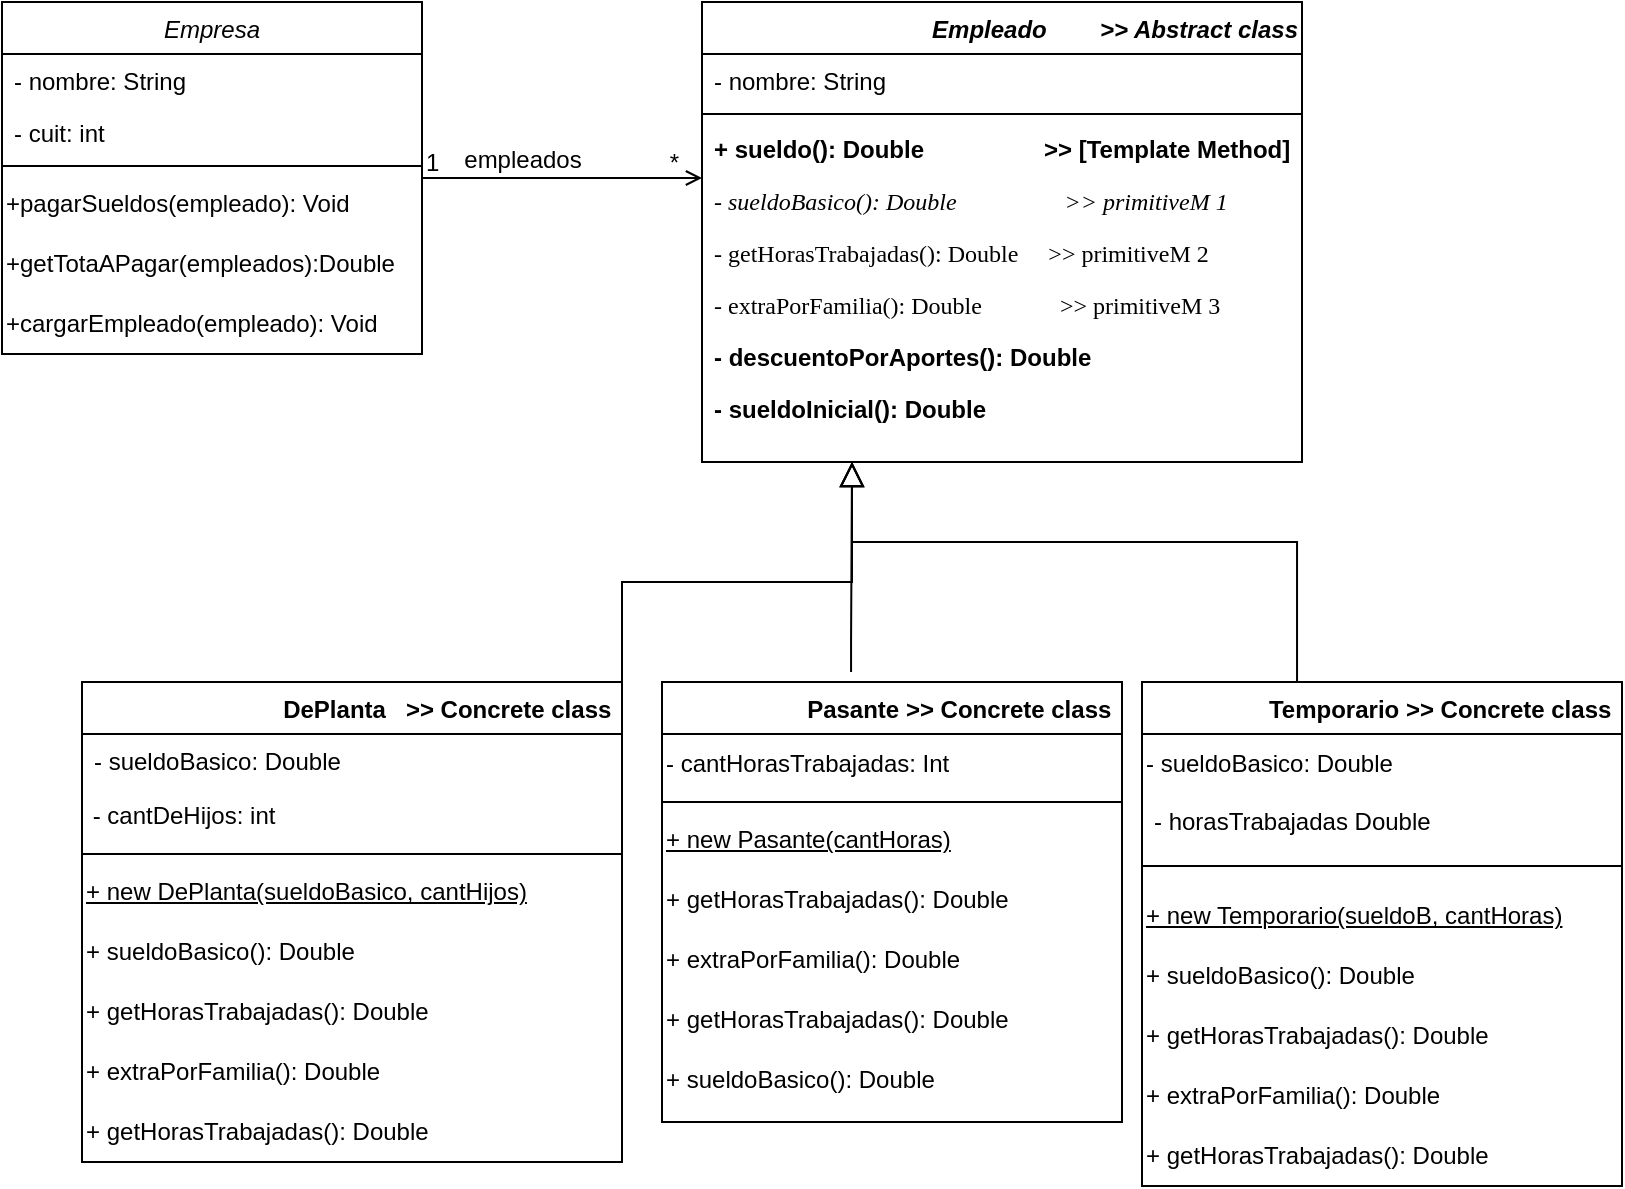 <mxfile version="24.7.15">
  <diagram id="C5RBs43oDa-KdzZeNtuy" name="Page-1">
    <mxGraphModel dx="1153" dy="749" grid="1" gridSize="10" guides="1" tooltips="1" connect="1" arrows="1" fold="1" page="1" pageScale="1" pageWidth="827" pageHeight="1169" math="0" shadow="0">
      <root>
        <mxCell id="WIyWlLk6GJQsqaUBKTNV-0" />
        <mxCell id="WIyWlLk6GJQsqaUBKTNV-1" parent="WIyWlLk6GJQsqaUBKTNV-0" />
        <mxCell id="zkfFHV4jXpPFQw0GAbJ--0" value="Empresa" style="swimlane;fontStyle=2;align=center;verticalAlign=top;childLayout=stackLayout;horizontal=1;startSize=26;horizontalStack=0;resizeParent=1;resizeLast=0;collapsible=1;marginBottom=0;rounded=0;shadow=0;strokeWidth=1;" parent="WIyWlLk6GJQsqaUBKTNV-1" vertex="1">
          <mxGeometry x="9" y="90" width="210" height="176" as="geometry">
            <mxRectangle x="170" y="40" width="160" height="26" as="alternateBounds" />
          </mxGeometry>
        </mxCell>
        <mxCell id="zkfFHV4jXpPFQw0GAbJ--1" value="- nombre: String" style="text;align=left;verticalAlign=top;spacingLeft=4;spacingRight=4;overflow=hidden;rotatable=0;points=[[0,0.5],[1,0.5]];portConstraint=eastwest;" parent="zkfFHV4jXpPFQw0GAbJ--0" vertex="1">
          <mxGeometry y="26" width="210" height="26" as="geometry" />
        </mxCell>
        <mxCell id="zkfFHV4jXpPFQw0GAbJ--2" value="- cuit: int" style="text;align=left;verticalAlign=top;spacingLeft=4;spacingRight=4;overflow=hidden;rotatable=0;points=[[0,0.5],[1,0.5]];portConstraint=eastwest;rounded=0;shadow=0;html=0;" parent="zkfFHV4jXpPFQw0GAbJ--0" vertex="1">
          <mxGeometry y="52" width="210" height="26" as="geometry" />
        </mxCell>
        <mxCell id="zkfFHV4jXpPFQw0GAbJ--4" value="" style="line;html=1;strokeWidth=1;align=left;verticalAlign=middle;spacingTop=-1;spacingLeft=3;spacingRight=3;rotatable=0;labelPosition=right;points=[];portConstraint=eastwest;" parent="zkfFHV4jXpPFQw0GAbJ--0" vertex="1">
          <mxGeometry y="78" width="210" height="8" as="geometry" />
        </mxCell>
        <mxCell id="OkSLb1ScZPZolPQAEDIk-26" value="+pagarSueldos(empleado): Void" style="text;strokeColor=none;align=left;fillColor=none;html=1;verticalAlign=middle;whiteSpace=wrap;rounded=0;" parent="zkfFHV4jXpPFQw0GAbJ--0" vertex="1">
          <mxGeometry y="86" width="210" height="30" as="geometry" />
        </mxCell>
        <mxCell id="U9uXLCi14x6224pqxJeW-0" value="+getTotaAPagar(empleados):Double" style="text;strokeColor=none;align=left;fillColor=none;html=1;verticalAlign=middle;whiteSpace=wrap;rounded=0;" vertex="1" parent="zkfFHV4jXpPFQw0GAbJ--0">
          <mxGeometry y="116" width="210" height="30" as="geometry" />
        </mxCell>
        <mxCell id="U9uXLCi14x6224pqxJeW-1" value="+cargarEmpleado(empleado): Void" style="text;strokeColor=none;align=left;fillColor=none;html=1;verticalAlign=middle;whiteSpace=wrap;rounded=0;" vertex="1" parent="zkfFHV4jXpPFQw0GAbJ--0">
          <mxGeometry y="146" width="210" height="30" as="geometry" />
        </mxCell>
        <mxCell id="zkfFHV4jXpPFQw0GAbJ--6" value="DePlanta   &gt;&gt; Concrete class " style="swimlane;fontStyle=1;align=right;verticalAlign=top;childLayout=stackLayout;horizontal=1;startSize=26;horizontalStack=0;resizeParent=1;resizeLast=0;collapsible=1;marginBottom=0;rounded=0;shadow=0;strokeWidth=1;" parent="WIyWlLk6GJQsqaUBKTNV-1" vertex="1">
          <mxGeometry x="49" y="430" width="270" height="240" as="geometry">
            <mxRectangle x="360" y="428" width="160" height="26" as="alternateBounds" />
          </mxGeometry>
        </mxCell>
        <mxCell id="zkfFHV4jXpPFQw0GAbJ--8" value="- sueldoBasico: Double" style="text;align=left;verticalAlign=top;spacingLeft=4;spacingRight=4;overflow=hidden;rotatable=0;points=[[0,0.5],[1,0.5]];portConstraint=eastwest;rounded=0;shadow=0;html=0;" parent="zkfFHV4jXpPFQw0GAbJ--6" vertex="1">
          <mxGeometry y="26" width="270" height="26" as="geometry" />
        </mxCell>
        <mxCell id="OkSLb1ScZPZolPQAEDIk-16" value="&amp;nbsp;-&amp;nbsp;cantDeHijos: int" style="text;html=1;align=left;verticalAlign=middle;whiteSpace=wrap;rounded=0;" parent="zkfFHV4jXpPFQw0GAbJ--6" vertex="1">
          <mxGeometry y="52" width="270" height="30" as="geometry" />
        </mxCell>
        <mxCell id="zkfFHV4jXpPFQw0GAbJ--9" value="" style="line;html=1;strokeWidth=1;align=left;verticalAlign=middle;spacingTop=-1;spacingLeft=3;spacingRight=3;rotatable=0;labelPosition=right;points=[];portConstraint=eastwest;" parent="zkfFHV4jXpPFQw0GAbJ--6" vertex="1">
          <mxGeometry y="82" width="270" height="8" as="geometry" />
        </mxCell>
        <mxCell id="U9uXLCi14x6224pqxJeW-20" value="+ new DePlanta(sueldoBasico, cantHijos)" style="text;strokeColor=none;align=left;fillColor=none;html=1;verticalAlign=middle;whiteSpace=wrap;rounded=0;fontStyle=4" vertex="1" parent="zkfFHV4jXpPFQw0GAbJ--6">
          <mxGeometry y="90" width="270" height="30" as="geometry" />
        </mxCell>
        <mxCell id="OkSLb1ScZPZolPQAEDIk-20" value="+ sueldoBasico(): Double" style="text;strokeColor=none;align=left;fillColor=none;html=1;verticalAlign=middle;whiteSpace=wrap;rounded=0;" parent="zkfFHV4jXpPFQw0GAbJ--6" vertex="1">
          <mxGeometry y="120" width="270" height="30" as="geometry" />
        </mxCell>
        <mxCell id="OkSLb1ScZPZolPQAEDIk-21" value="+ getHorasTrabajadas(): Double" style="text;strokeColor=none;align=left;fillColor=none;html=1;verticalAlign=middle;whiteSpace=wrap;rounded=0;" parent="zkfFHV4jXpPFQw0GAbJ--6" vertex="1">
          <mxGeometry y="150" width="270" height="30" as="geometry" />
        </mxCell>
        <mxCell id="U9uXLCi14x6224pqxJeW-7" value="+ extraPorFamilia(): Double" style="text;strokeColor=none;align=left;fillColor=none;html=1;verticalAlign=middle;whiteSpace=wrap;rounded=0;" vertex="1" parent="zkfFHV4jXpPFQw0GAbJ--6">
          <mxGeometry y="180" width="270" height="30" as="geometry" />
        </mxCell>
        <mxCell id="U9uXLCi14x6224pqxJeW-8" value="+ getHorasTrabajadas(): Double" style="text;strokeColor=none;align=left;fillColor=none;html=1;verticalAlign=middle;whiteSpace=wrap;rounded=0;" vertex="1" parent="zkfFHV4jXpPFQw0GAbJ--6">
          <mxGeometry y="210" width="270" height="30" as="geometry" />
        </mxCell>
        <mxCell id="zkfFHV4jXpPFQw0GAbJ--12" value="" style="endArrow=block;endSize=10;endFill=0;shadow=0;strokeWidth=1;rounded=0;curved=0;edgeStyle=elbowEdgeStyle;elbow=vertical;entryX=0.25;entryY=1;entryDx=0;entryDy=0;" parent="WIyWlLk6GJQsqaUBKTNV-1" source="zkfFHV4jXpPFQw0GAbJ--6" target="zkfFHV4jXpPFQw0GAbJ--17" edge="1">
          <mxGeometry width="160" relative="1" as="geometry">
            <mxPoint x="479" y="351" as="sourcePoint" />
            <mxPoint x="555" y="310" as="targetPoint" />
            <Array as="points">
              <mxPoint x="319" y="380" />
            </Array>
          </mxGeometry>
        </mxCell>
        <mxCell id="zkfFHV4jXpPFQw0GAbJ--13" value="Temporario &gt;&gt; Concrete class " style="swimlane;fontStyle=1;align=right;verticalAlign=top;childLayout=stackLayout;horizontal=1;startSize=26;horizontalStack=0;resizeParent=1;resizeLast=0;collapsible=1;marginBottom=0;rounded=0;shadow=0;strokeWidth=1;" parent="WIyWlLk6GJQsqaUBKTNV-1" vertex="1">
          <mxGeometry x="579" y="430" width="240" height="252" as="geometry">
            <mxRectangle x="340" y="380" width="170" height="26" as="alternateBounds" />
          </mxGeometry>
        </mxCell>
        <mxCell id="OkSLb1ScZPZolPQAEDIk-14" value="- sueldoBasico: Double" style="text;html=1;align=left;verticalAlign=middle;whiteSpace=wrap;rounded=0;" parent="zkfFHV4jXpPFQw0GAbJ--13" vertex="1">
          <mxGeometry y="26" width="240" height="30" as="geometry" />
        </mxCell>
        <mxCell id="zkfFHV4jXpPFQw0GAbJ--14" value="- horasTrabajadas Double" style="text;align=left;verticalAlign=top;spacingLeft=4;spacingRight=4;overflow=hidden;rotatable=0;points=[[0,0.5],[1,0.5]];portConstraint=eastwest;" parent="zkfFHV4jXpPFQw0GAbJ--13" vertex="1">
          <mxGeometry y="56" width="240" height="26" as="geometry" />
        </mxCell>
        <mxCell id="zkfFHV4jXpPFQw0GAbJ--15" value="" style="line;html=1;strokeWidth=1;align=left;verticalAlign=middle;spacingTop=-1;spacingLeft=3;spacingRight=3;rotatable=0;labelPosition=right;points=[];portConstraint=eastwest;" parent="zkfFHV4jXpPFQw0GAbJ--13" vertex="1">
          <mxGeometry y="82" width="240" height="20" as="geometry" />
        </mxCell>
        <mxCell id="U9uXLCi14x6224pqxJeW-9" value="+ new Temporario(sueldoB, cantHoras)" style="text;strokeColor=none;align=left;fillColor=none;html=1;verticalAlign=middle;whiteSpace=wrap;rounded=0;fontStyle=4" vertex="1" parent="zkfFHV4jXpPFQw0GAbJ--13">
          <mxGeometry y="102" width="240" height="30" as="geometry" />
        </mxCell>
        <mxCell id="U9uXLCi14x6224pqxJeW-13" value="+ sueldoBasico(): Double" style="text;strokeColor=none;align=left;fillColor=none;html=1;verticalAlign=middle;whiteSpace=wrap;rounded=0;" vertex="1" parent="zkfFHV4jXpPFQw0GAbJ--13">
          <mxGeometry y="132" width="240" height="30" as="geometry" />
        </mxCell>
        <mxCell id="U9uXLCi14x6224pqxJeW-12" value="+ getHorasTrabajadas(): Double" style="text;strokeColor=none;align=left;fillColor=none;html=1;verticalAlign=middle;whiteSpace=wrap;rounded=0;" vertex="1" parent="zkfFHV4jXpPFQw0GAbJ--13">
          <mxGeometry y="162" width="240" height="30" as="geometry" />
        </mxCell>
        <mxCell id="U9uXLCi14x6224pqxJeW-11" value="+ extraPorFamilia(): Double" style="text;strokeColor=none;align=left;fillColor=none;html=1;verticalAlign=middle;whiteSpace=wrap;rounded=0;" vertex="1" parent="zkfFHV4jXpPFQw0GAbJ--13">
          <mxGeometry y="192" width="240" height="30" as="geometry" />
        </mxCell>
        <mxCell id="U9uXLCi14x6224pqxJeW-10" value="+ getHorasTrabajadas(): Double" style="text;strokeColor=none;align=left;fillColor=none;html=1;verticalAlign=middle;whiteSpace=wrap;rounded=0;" vertex="1" parent="zkfFHV4jXpPFQw0GAbJ--13">
          <mxGeometry y="222" width="240" height="30" as="geometry" />
        </mxCell>
        <mxCell id="zkfFHV4jXpPFQw0GAbJ--16" value="" style="endArrow=block;endSize=10;endFill=0;shadow=0;strokeWidth=1;rounded=0;curved=0;edgeStyle=elbowEdgeStyle;elbow=vertical;entryX=0.25;entryY=1;entryDx=0;entryDy=0;exitX=0.323;exitY=0;exitDx=0;exitDy=0;exitPerimeter=0;" parent="WIyWlLk6GJQsqaUBKTNV-1" source="zkfFHV4jXpPFQw0GAbJ--13" target="zkfFHV4jXpPFQw0GAbJ--17" edge="1">
          <mxGeometry width="160" relative="1" as="geometry">
            <mxPoint x="489" y="521" as="sourcePoint" />
            <mxPoint x="599" y="310" as="targetPoint" />
            <Array as="points">
              <mxPoint x="499" y="360" />
              <mxPoint x="599" y="350" />
              <mxPoint x="599" y="650" />
            </Array>
          </mxGeometry>
        </mxCell>
        <mxCell id="zkfFHV4jXpPFQw0GAbJ--17" value="Empleado        &gt;&gt; Abstract class" style="swimlane;fontStyle=3;align=right;verticalAlign=top;childLayout=stackLayout;horizontal=1;startSize=26;horizontalStack=0;resizeParent=1;resizeLast=0;collapsible=1;marginBottom=0;rounded=0;shadow=0;strokeWidth=1;" parent="WIyWlLk6GJQsqaUBKTNV-1" vertex="1">
          <mxGeometry x="359" y="90" width="300" height="230" as="geometry">
            <mxRectangle x="550" y="140" width="160" height="26" as="alternateBounds" />
          </mxGeometry>
        </mxCell>
        <mxCell id="zkfFHV4jXpPFQw0GAbJ--18" value="- nombre: String" style="text;align=left;verticalAlign=top;spacingLeft=4;spacingRight=4;overflow=hidden;rotatable=0;points=[[0,0.5],[1,0.5]];portConstraint=eastwest;" parent="zkfFHV4jXpPFQw0GAbJ--17" vertex="1">
          <mxGeometry y="26" width="300" height="26" as="geometry" />
        </mxCell>
        <mxCell id="zkfFHV4jXpPFQw0GAbJ--23" value="" style="line;html=1;strokeWidth=1;align=left;verticalAlign=middle;spacingTop=-1;spacingLeft=3;spacingRight=3;rotatable=0;labelPosition=right;points=[];portConstraint=eastwest;" parent="zkfFHV4jXpPFQw0GAbJ--17" vertex="1">
          <mxGeometry y="52" width="300" height="8" as="geometry" />
        </mxCell>
        <mxCell id="zkfFHV4jXpPFQw0GAbJ--24" value="+ sueldo(): Double                  &gt;&gt; [Template Method]" style="text;align=left;verticalAlign=top;spacingLeft=4;spacingRight=4;overflow=hidden;rotatable=0;points=[[0,0.5],[1,0.5]];portConstraint=eastwest;fontStyle=1" parent="zkfFHV4jXpPFQw0GAbJ--17" vertex="1">
          <mxGeometry y="60" width="300" height="26" as="geometry" />
        </mxCell>
        <mxCell id="zkfFHV4jXpPFQw0GAbJ--25" value="- sueldoBasico(): Double                  &gt;&gt; primitiveM 1 " style="text;align=left;verticalAlign=top;spacingLeft=4;spacingRight=4;overflow=hidden;rotatable=0;points=[[0,0.5],[1,0.5]];portConstraint=eastwest;fontStyle=2;fontFamily=Georgia;fontSize=12;" parent="zkfFHV4jXpPFQw0GAbJ--17" vertex="1">
          <mxGeometry y="86" width="300" height="26" as="geometry" />
        </mxCell>
        <mxCell id="U9uXLCi14x6224pqxJeW-2" value="- getHorasTrabajadas(): Double     &gt;&gt; primitiveM 2 &#xa;&#xa;" style="text;align=left;verticalAlign=top;spacingLeft=4;spacingRight=4;overflow=hidden;rotatable=0;points=[[0,0.5],[1,0.5]];portConstraint=eastwest;fontFamily=Georgia;" vertex="1" parent="zkfFHV4jXpPFQw0GAbJ--17">
          <mxGeometry y="112" width="300" height="26" as="geometry" />
        </mxCell>
        <mxCell id="U9uXLCi14x6224pqxJeW-3" value="- extraPorFamilia(): Double             &gt;&gt; primitiveM 3" style="text;align=left;verticalAlign=top;spacingLeft=4;spacingRight=4;overflow=hidden;rotatable=0;points=[[0,0.5],[1,0.5]];portConstraint=eastwest;fontFamily=Georgia;" vertex="1" parent="zkfFHV4jXpPFQw0GAbJ--17">
          <mxGeometry y="138" width="300" height="26" as="geometry" />
        </mxCell>
        <mxCell id="U9uXLCi14x6224pqxJeW-4" value="- descuentoPorAportes(): Double  " style="text;align=left;verticalAlign=top;spacingLeft=4;spacingRight=4;overflow=hidden;rotatable=0;points=[[0,0.5],[1,0.5]];portConstraint=eastwest;fontStyle=1" vertex="1" parent="zkfFHV4jXpPFQw0GAbJ--17">
          <mxGeometry y="164" width="300" height="26" as="geometry" />
        </mxCell>
        <mxCell id="U9uXLCi14x6224pqxJeW-5" value="- sueldoInicial(): Double" style="text;align=left;verticalAlign=top;spacingLeft=4;spacingRight=4;overflow=hidden;rotatable=0;points=[[0,0.5],[1,0.5]];portConstraint=eastwest;fontStyle=1" vertex="1" parent="zkfFHV4jXpPFQw0GAbJ--17">
          <mxGeometry y="190" width="300" height="26" as="geometry" />
        </mxCell>
        <mxCell id="zkfFHV4jXpPFQw0GAbJ--26" value="" style="endArrow=open;shadow=0;strokeWidth=1;rounded=0;curved=0;endFill=1;edgeStyle=elbowEdgeStyle;elbow=vertical;" parent="WIyWlLk6GJQsqaUBKTNV-1" source="zkfFHV4jXpPFQw0GAbJ--0" target="zkfFHV4jXpPFQw0GAbJ--17" edge="1">
          <mxGeometry x="0.5" y="41" relative="1" as="geometry">
            <mxPoint x="379" y="262" as="sourcePoint" />
            <mxPoint x="539" y="262" as="targetPoint" />
            <mxPoint x="-40" y="32" as="offset" />
          </mxGeometry>
        </mxCell>
        <mxCell id="zkfFHV4jXpPFQw0GAbJ--27" value="1" style="resizable=0;align=left;verticalAlign=bottom;labelBackgroundColor=none;fontSize=12;" parent="zkfFHV4jXpPFQw0GAbJ--26" connectable="0" vertex="1">
          <mxGeometry x="-1" relative="1" as="geometry">
            <mxPoint y="1" as="offset" />
          </mxGeometry>
        </mxCell>
        <mxCell id="zkfFHV4jXpPFQw0GAbJ--28" value="*" style="resizable=0;align=right;verticalAlign=bottom;labelBackgroundColor=none;fontSize=12;" parent="zkfFHV4jXpPFQw0GAbJ--26" connectable="0" vertex="1">
          <mxGeometry x="1" relative="1" as="geometry">
            <mxPoint x="-10" y="1" as="offset" />
          </mxGeometry>
        </mxCell>
        <mxCell id="zkfFHV4jXpPFQw0GAbJ--29" value="empleados" style="text;html=1;resizable=0;points=[];;align=center;verticalAlign=middle;labelBackgroundColor=none;rounded=0;shadow=0;strokeWidth=1;fontSize=12;" parent="zkfFHV4jXpPFQw0GAbJ--26" vertex="1" connectable="0">
          <mxGeometry x="0.5" y="49" relative="1" as="geometry">
            <mxPoint x="-55" y="40" as="offset" />
          </mxGeometry>
        </mxCell>
        <mxCell id="OkSLb1ScZPZolPQAEDIk-1" value="Pasante &gt;&gt; Concrete class " style="swimlane;fontStyle=1;align=right;verticalAlign=top;childLayout=stackLayout;horizontal=1;startSize=26;horizontalStack=0;resizeParent=1;resizeLast=0;collapsible=1;marginBottom=0;rounded=0;shadow=0;strokeWidth=1;" parent="WIyWlLk6GJQsqaUBKTNV-1" vertex="1">
          <mxGeometry x="339" y="430" width="230" height="220" as="geometry">
            <mxRectangle x="130" y="380" width="160" height="26" as="alternateBounds" />
          </mxGeometry>
        </mxCell>
        <mxCell id="OkSLb1ScZPZolPQAEDIk-10" value="- cantHorasTrabajadas: Int" style="text;strokeColor=none;align=left;fillColor=none;html=1;verticalAlign=middle;whiteSpace=wrap;rounded=0;" parent="OkSLb1ScZPZolPQAEDIk-1" vertex="1">
          <mxGeometry y="26" width="230" height="30" as="geometry" />
        </mxCell>
        <mxCell id="OkSLb1ScZPZolPQAEDIk-4" value="" style="line;html=1;strokeWidth=1;align=left;verticalAlign=middle;spacingTop=-1;spacingLeft=3;spacingRight=3;rotatable=0;labelPosition=right;points=[];portConstraint=eastwest;" parent="OkSLb1ScZPZolPQAEDIk-1" vertex="1">
          <mxGeometry y="56" width="230" height="8" as="geometry" />
        </mxCell>
        <mxCell id="U9uXLCi14x6224pqxJeW-15" value="+ new Pasante(cantHoras)" style="text;strokeColor=none;align=left;fillColor=none;html=1;verticalAlign=middle;whiteSpace=wrap;rounded=0;fontStyle=4" vertex="1" parent="OkSLb1ScZPZolPQAEDIk-1">
          <mxGeometry y="64" width="230" height="30" as="geometry" />
        </mxCell>
        <mxCell id="U9uXLCi14x6224pqxJeW-19" value="+ getHorasTrabajadas(): Double" style="text;strokeColor=none;align=left;fillColor=none;html=1;verticalAlign=middle;whiteSpace=wrap;rounded=0;" vertex="1" parent="OkSLb1ScZPZolPQAEDIk-1">
          <mxGeometry y="94" width="230" height="30" as="geometry" />
        </mxCell>
        <mxCell id="U9uXLCi14x6224pqxJeW-18" value="+ extraPorFamilia(): Double" style="text;strokeColor=none;align=left;fillColor=none;html=1;verticalAlign=middle;whiteSpace=wrap;rounded=0;" vertex="1" parent="OkSLb1ScZPZolPQAEDIk-1">
          <mxGeometry y="124" width="230" height="30" as="geometry" />
        </mxCell>
        <mxCell id="U9uXLCi14x6224pqxJeW-17" value="+ getHorasTrabajadas(): Double" style="text;strokeColor=none;align=left;fillColor=none;html=1;verticalAlign=middle;whiteSpace=wrap;rounded=0;" vertex="1" parent="OkSLb1ScZPZolPQAEDIk-1">
          <mxGeometry y="154" width="230" height="30" as="geometry" />
        </mxCell>
        <mxCell id="U9uXLCi14x6224pqxJeW-16" value="+ sueldoBasico(): Double" style="text;strokeColor=none;align=left;fillColor=none;html=1;verticalAlign=middle;whiteSpace=wrap;rounded=0;" vertex="1" parent="OkSLb1ScZPZolPQAEDIk-1">
          <mxGeometry y="184" width="230" height="30" as="geometry" />
        </mxCell>
        <mxCell id="U9uXLCi14x6224pqxJeW-6" value="" style="endArrow=block;endSize=10;endFill=0;shadow=0;strokeWidth=1;rounded=0;curved=0;edgeStyle=elbowEdgeStyle;elbow=vertical;entryX=0.25;entryY=1;entryDx=0;entryDy=0;exitX=0.411;exitY=-0.023;exitDx=0;exitDy=0;exitPerimeter=0;" edge="1" parent="WIyWlLk6GJQsqaUBKTNV-1" source="OkSLb1ScZPZolPQAEDIk-1" target="zkfFHV4jXpPFQw0GAbJ--17">
          <mxGeometry width="160" relative="1" as="geometry">
            <mxPoint x="434" y="720" as="sourcePoint" />
            <mxPoint x="464" y="550" as="targetPoint" />
            <Array as="points">
              <mxPoint x="429" y="410" />
              <mxPoint x="434" y="410" />
              <mxPoint x="439" y="580" />
              <mxPoint x="439" y="470" />
              <mxPoint x="439" y="410" />
              <mxPoint x="459" y="360" />
              <mxPoint x="554" y="580" />
              <mxPoint x="554" y="880" />
            </Array>
          </mxGeometry>
        </mxCell>
      </root>
    </mxGraphModel>
  </diagram>
</mxfile>
